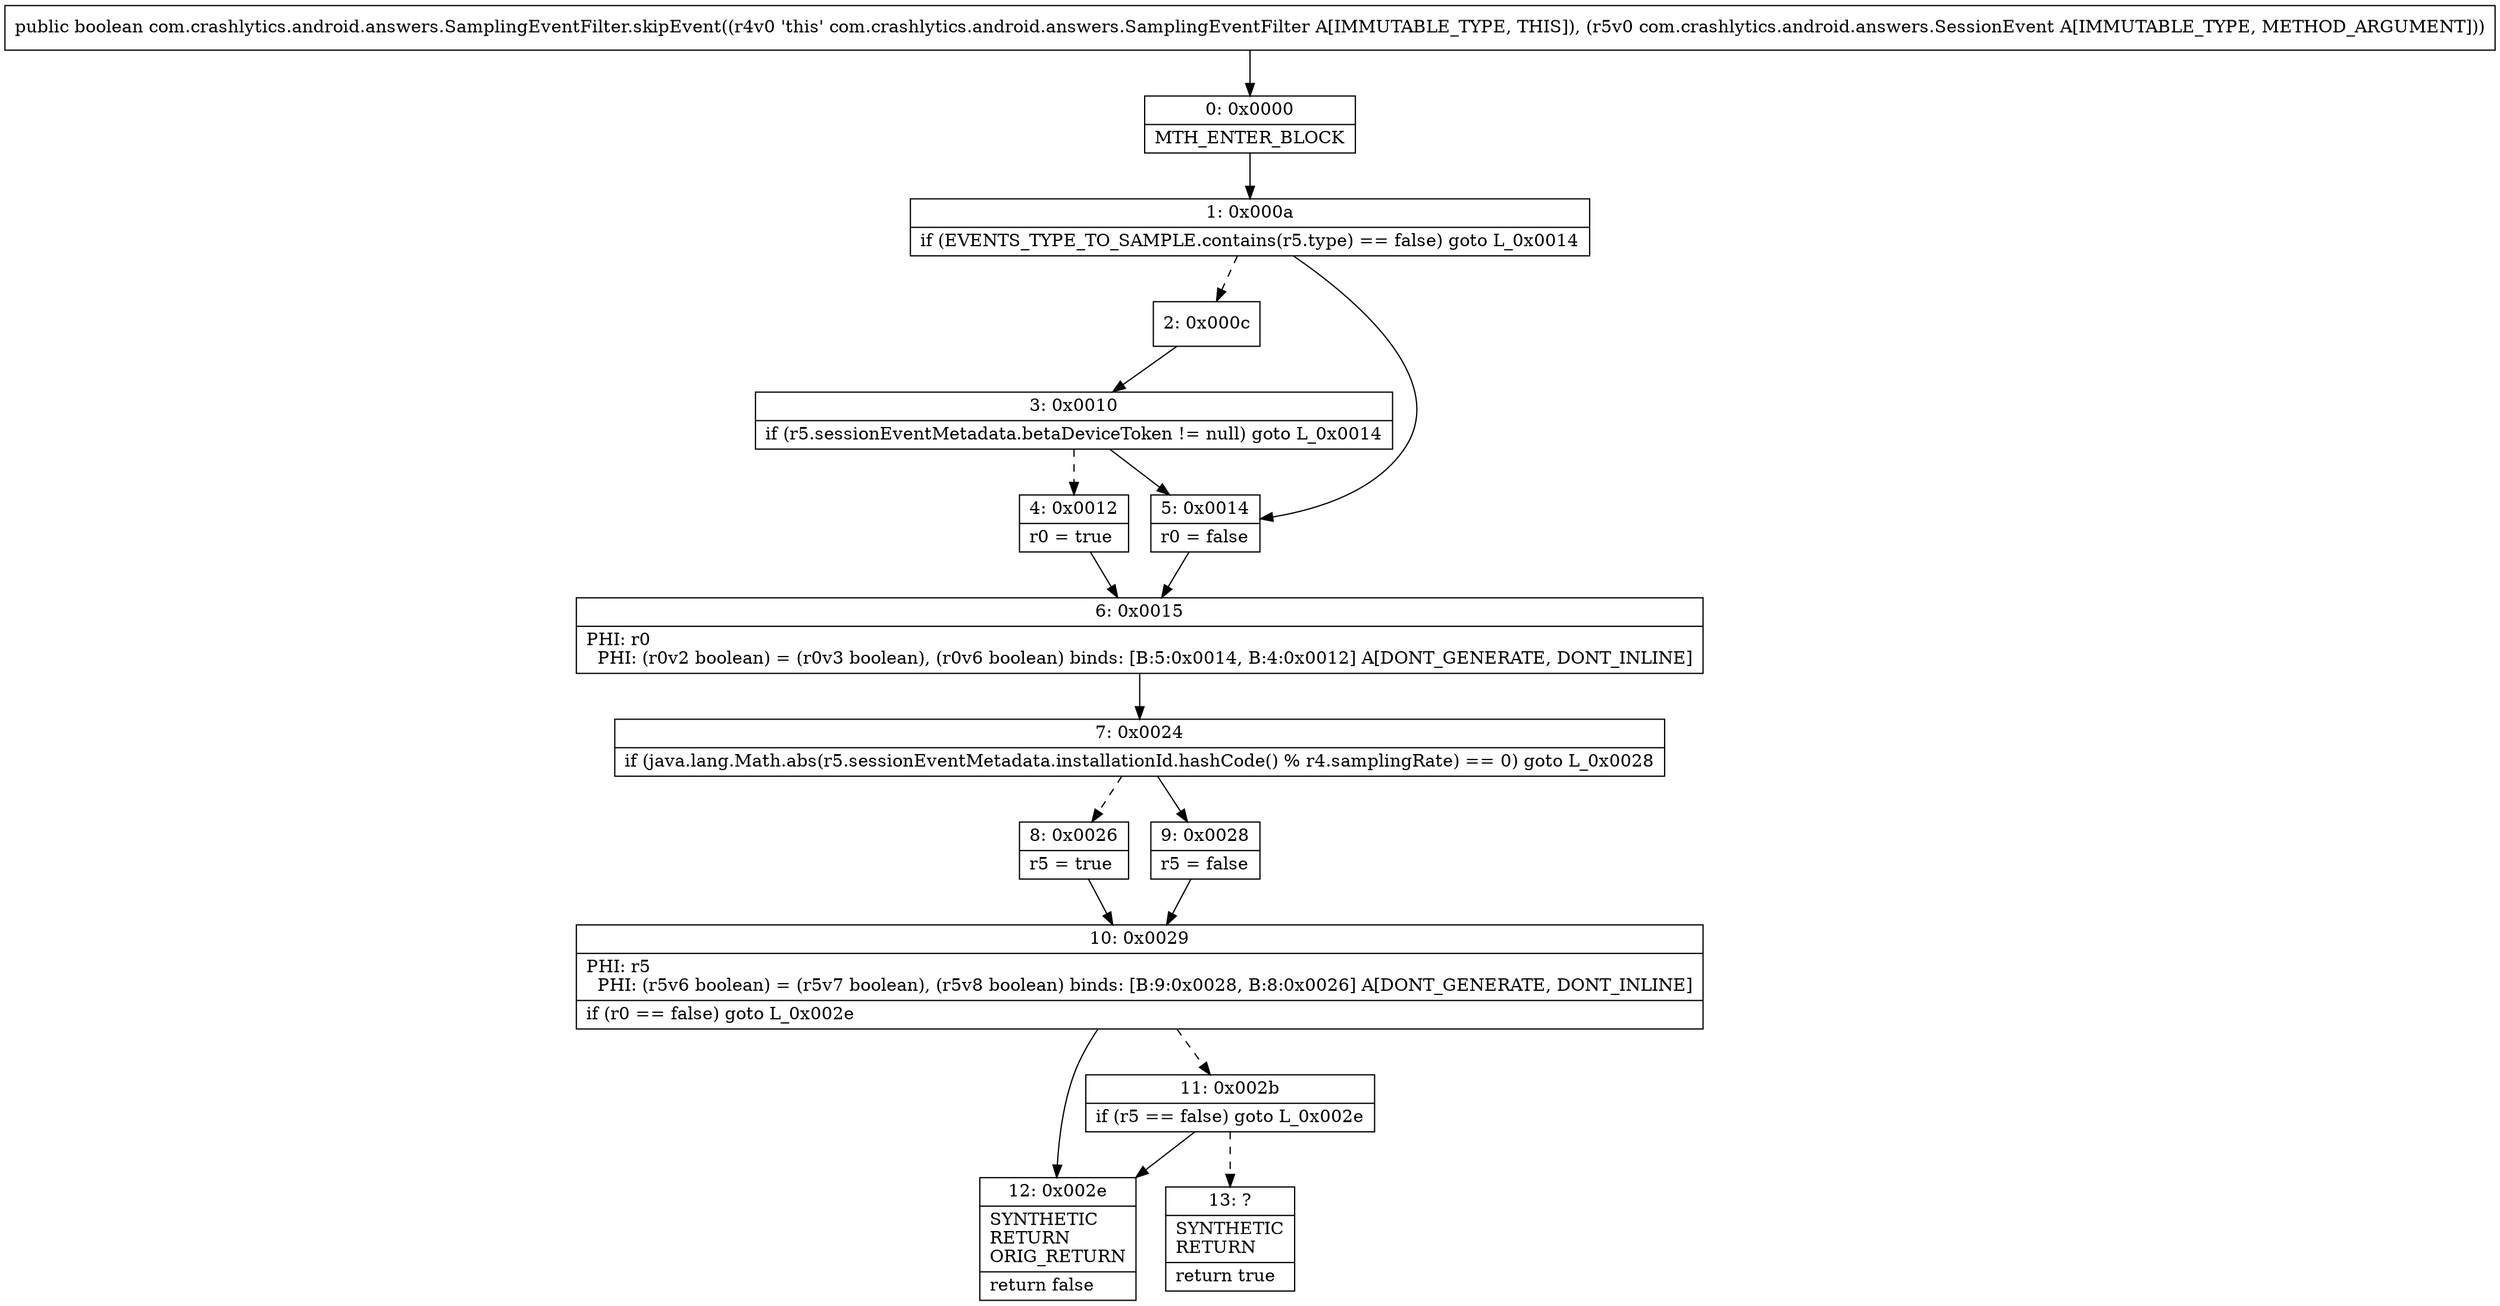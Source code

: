 digraph "CFG forcom.crashlytics.android.answers.SamplingEventFilter.skipEvent(Lcom\/crashlytics\/android\/answers\/SessionEvent;)Z" {
Node_0 [shape=record,label="{0\:\ 0x0000|MTH_ENTER_BLOCK\l}"];
Node_1 [shape=record,label="{1\:\ 0x000a|if (EVENTS_TYPE_TO_SAMPLE.contains(r5.type) == false) goto L_0x0014\l}"];
Node_2 [shape=record,label="{2\:\ 0x000c}"];
Node_3 [shape=record,label="{3\:\ 0x0010|if (r5.sessionEventMetadata.betaDeviceToken != null) goto L_0x0014\l}"];
Node_4 [shape=record,label="{4\:\ 0x0012|r0 = true\l}"];
Node_5 [shape=record,label="{5\:\ 0x0014|r0 = false\l}"];
Node_6 [shape=record,label="{6\:\ 0x0015|PHI: r0 \l  PHI: (r0v2 boolean) = (r0v3 boolean), (r0v6 boolean) binds: [B:5:0x0014, B:4:0x0012] A[DONT_GENERATE, DONT_INLINE]\l}"];
Node_7 [shape=record,label="{7\:\ 0x0024|if (java.lang.Math.abs(r5.sessionEventMetadata.installationId.hashCode() % r4.samplingRate) == 0) goto L_0x0028\l}"];
Node_8 [shape=record,label="{8\:\ 0x0026|r5 = true\l}"];
Node_9 [shape=record,label="{9\:\ 0x0028|r5 = false\l}"];
Node_10 [shape=record,label="{10\:\ 0x0029|PHI: r5 \l  PHI: (r5v6 boolean) = (r5v7 boolean), (r5v8 boolean) binds: [B:9:0x0028, B:8:0x0026] A[DONT_GENERATE, DONT_INLINE]\l|if (r0 == false) goto L_0x002e\l}"];
Node_11 [shape=record,label="{11\:\ 0x002b|if (r5 == false) goto L_0x002e\l}"];
Node_12 [shape=record,label="{12\:\ 0x002e|SYNTHETIC\lRETURN\lORIG_RETURN\l|return false\l}"];
Node_13 [shape=record,label="{13\:\ ?|SYNTHETIC\lRETURN\l|return true\l}"];
MethodNode[shape=record,label="{public boolean com.crashlytics.android.answers.SamplingEventFilter.skipEvent((r4v0 'this' com.crashlytics.android.answers.SamplingEventFilter A[IMMUTABLE_TYPE, THIS]), (r5v0 com.crashlytics.android.answers.SessionEvent A[IMMUTABLE_TYPE, METHOD_ARGUMENT])) }"];
MethodNode -> Node_0;
Node_0 -> Node_1;
Node_1 -> Node_2[style=dashed];
Node_1 -> Node_5;
Node_2 -> Node_3;
Node_3 -> Node_4[style=dashed];
Node_3 -> Node_5;
Node_4 -> Node_6;
Node_5 -> Node_6;
Node_6 -> Node_7;
Node_7 -> Node_8[style=dashed];
Node_7 -> Node_9;
Node_8 -> Node_10;
Node_9 -> Node_10;
Node_10 -> Node_11[style=dashed];
Node_10 -> Node_12;
Node_11 -> Node_12;
Node_11 -> Node_13[style=dashed];
}

